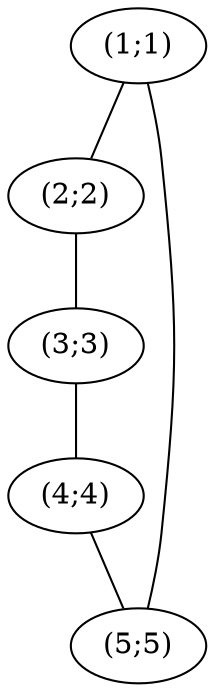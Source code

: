 strict graph {
 "(1;1)";
 "(1;1)" -- "(2;2)";
 "(1;1)" -- "(5;5)";
 "(2;2)";
 "(2;2)" -- "(1;1)";
 "(2;2)" -- "(3;3)";
 "(3;3)";
 "(3;3)" -- "(2;2)";
 "(3;3)" -- "(4;4)";
 "(4;4)";
 "(4;4)" -- "(3;3)";
 "(4;4)" -- "(5;5)";
 "(5;5)";
 "(5;5)" -- "(1;1)";
 "(5;5)" -- "(4;4)";
}